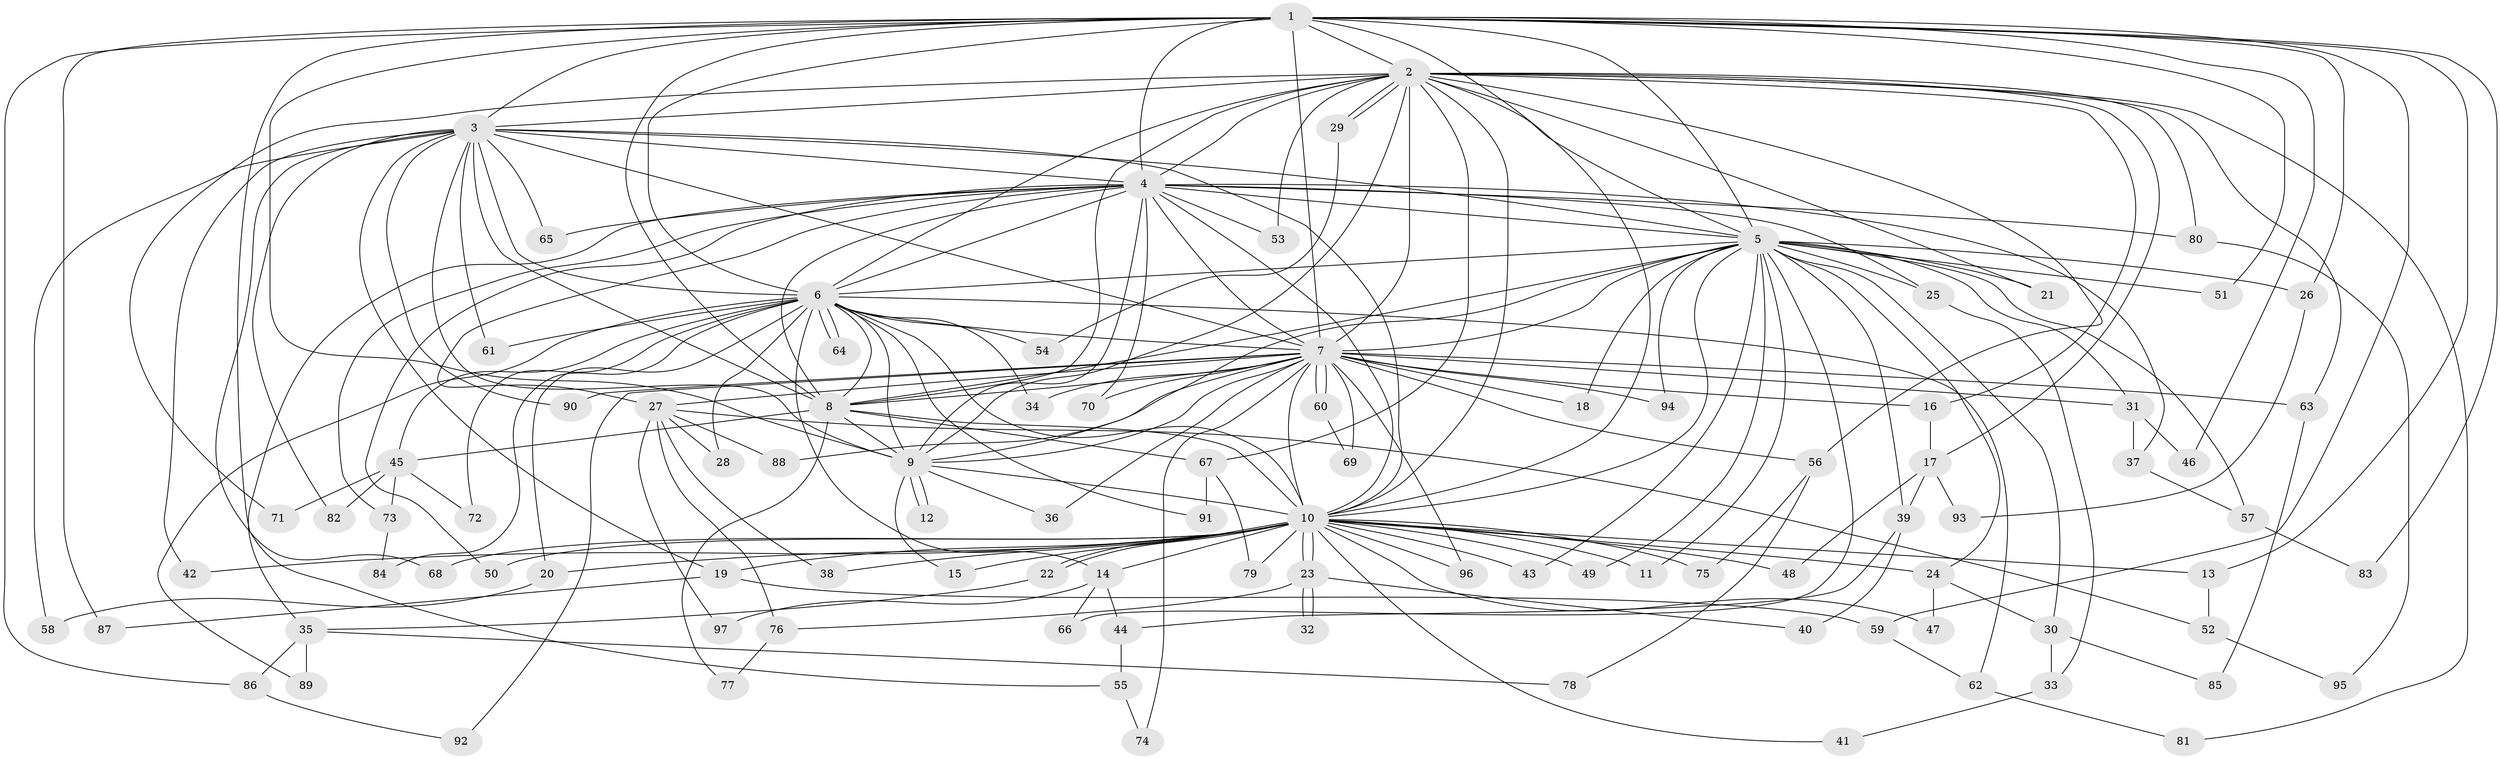 // coarse degree distribution, {34: 0.013333333333333334, 31: 0.013333333333333334, 14: 0.013333333333333334, 17: 0.013333333333333334, 19: 0.013333333333333334, 25: 0.013333333333333334, 10: 0.02666666666666667, 2: 0.52, 5: 0.05333333333333334, 3: 0.21333333333333335, 4: 0.06666666666666667, 1: 0.013333333333333334, 9: 0.013333333333333334, 6: 0.013333333333333334}
// Generated by graph-tools (version 1.1) at 2025/41/03/06/25 10:41:35]
// undirected, 97 vertices, 219 edges
graph export_dot {
graph [start="1"]
  node [color=gray90,style=filled];
  1;
  2;
  3;
  4;
  5;
  6;
  7;
  8;
  9;
  10;
  11;
  12;
  13;
  14;
  15;
  16;
  17;
  18;
  19;
  20;
  21;
  22;
  23;
  24;
  25;
  26;
  27;
  28;
  29;
  30;
  31;
  32;
  33;
  34;
  35;
  36;
  37;
  38;
  39;
  40;
  41;
  42;
  43;
  44;
  45;
  46;
  47;
  48;
  49;
  50;
  51;
  52;
  53;
  54;
  55;
  56;
  57;
  58;
  59;
  60;
  61;
  62;
  63;
  64;
  65;
  66;
  67;
  68;
  69;
  70;
  71;
  72;
  73;
  74;
  75;
  76;
  77;
  78;
  79;
  80;
  81;
  82;
  83;
  84;
  85;
  86;
  87;
  88;
  89;
  90;
  91;
  92;
  93;
  94;
  95;
  96;
  97;
  1 -- 2;
  1 -- 3;
  1 -- 4;
  1 -- 5;
  1 -- 6;
  1 -- 7;
  1 -- 8;
  1 -- 9;
  1 -- 10;
  1 -- 13;
  1 -- 26;
  1 -- 46;
  1 -- 51;
  1 -- 55;
  1 -- 59;
  1 -- 83;
  1 -- 86;
  1 -- 87;
  2 -- 3;
  2 -- 4;
  2 -- 5;
  2 -- 6;
  2 -- 7;
  2 -- 8;
  2 -- 9;
  2 -- 10;
  2 -- 16;
  2 -- 17;
  2 -- 21;
  2 -- 29;
  2 -- 29;
  2 -- 53;
  2 -- 56;
  2 -- 63;
  2 -- 67;
  2 -- 71;
  2 -- 80;
  2 -- 81;
  3 -- 4;
  3 -- 5;
  3 -- 6;
  3 -- 7;
  3 -- 8;
  3 -- 9;
  3 -- 10;
  3 -- 19;
  3 -- 42;
  3 -- 58;
  3 -- 61;
  3 -- 65;
  3 -- 68;
  3 -- 82;
  3 -- 90;
  4 -- 5;
  4 -- 6;
  4 -- 7;
  4 -- 8;
  4 -- 9;
  4 -- 10;
  4 -- 25;
  4 -- 27;
  4 -- 35;
  4 -- 37;
  4 -- 50;
  4 -- 53;
  4 -- 65;
  4 -- 70;
  4 -- 73;
  4 -- 80;
  5 -- 6;
  5 -- 7;
  5 -- 8;
  5 -- 9;
  5 -- 10;
  5 -- 11;
  5 -- 18;
  5 -- 21;
  5 -- 24;
  5 -- 25;
  5 -- 26;
  5 -- 30;
  5 -- 31;
  5 -- 39;
  5 -- 43;
  5 -- 49;
  5 -- 51;
  5 -- 57;
  5 -- 66;
  5 -- 94;
  6 -- 7;
  6 -- 8;
  6 -- 9;
  6 -- 10;
  6 -- 14;
  6 -- 20;
  6 -- 28;
  6 -- 34;
  6 -- 45;
  6 -- 54;
  6 -- 61;
  6 -- 62;
  6 -- 64;
  6 -- 64;
  6 -- 72;
  6 -- 84;
  6 -- 89;
  6 -- 91;
  7 -- 8;
  7 -- 9;
  7 -- 10;
  7 -- 16;
  7 -- 18;
  7 -- 27;
  7 -- 31;
  7 -- 34;
  7 -- 36;
  7 -- 56;
  7 -- 60;
  7 -- 60;
  7 -- 63;
  7 -- 69;
  7 -- 70;
  7 -- 74;
  7 -- 88;
  7 -- 90;
  7 -- 92;
  7 -- 94;
  7 -- 96;
  8 -- 9;
  8 -- 10;
  8 -- 45;
  8 -- 67;
  8 -- 77;
  9 -- 10;
  9 -- 12;
  9 -- 12;
  9 -- 15;
  9 -- 36;
  10 -- 11;
  10 -- 13;
  10 -- 14;
  10 -- 15;
  10 -- 19;
  10 -- 20;
  10 -- 22;
  10 -- 22;
  10 -- 23;
  10 -- 23;
  10 -- 24;
  10 -- 38;
  10 -- 41;
  10 -- 42;
  10 -- 43;
  10 -- 47;
  10 -- 48;
  10 -- 49;
  10 -- 50;
  10 -- 68;
  10 -- 75;
  10 -- 79;
  10 -- 96;
  13 -- 52;
  14 -- 44;
  14 -- 66;
  14 -- 97;
  16 -- 17;
  17 -- 39;
  17 -- 48;
  17 -- 93;
  19 -- 59;
  19 -- 87;
  20 -- 58;
  22 -- 35;
  23 -- 32;
  23 -- 32;
  23 -- 40;
  23 -- 76;
  24 -- 30;
  24 -- 47;
  25 -- 33;
  26 -- 93;
  27 -- 28;
  27 -- 38;
  27 -- 52;
  27 -- 76;
  27 -- 88;
  27 -- 97;
  29 -- 54;
  30 -- 33;
  30 -- 85;
  31 -- 37;
  31 -- 46;
  33 -- 41;
  35 -- 78;
  35 -- 86;
  35 -- 89;
  37 -- 57;
  39 -- 40;
  39 -- 44;
  44 -- 55;
  45 -- 71;
  45 -- 72;
  45 -- 73;
  45 -- 82;
  52 -- 95;
  55 -- 74;
  56 -- 75;
  56 -- 78;
  57 -- 83;
  59 -- 62;
  60 -- 69;
  62 -- 81;
  63 -- 85;
  67 -- 79;
  67 -- 91;
  73 -- 84;
  76 -- 77;
  80 -- 95;
  86 -- 92;
}
